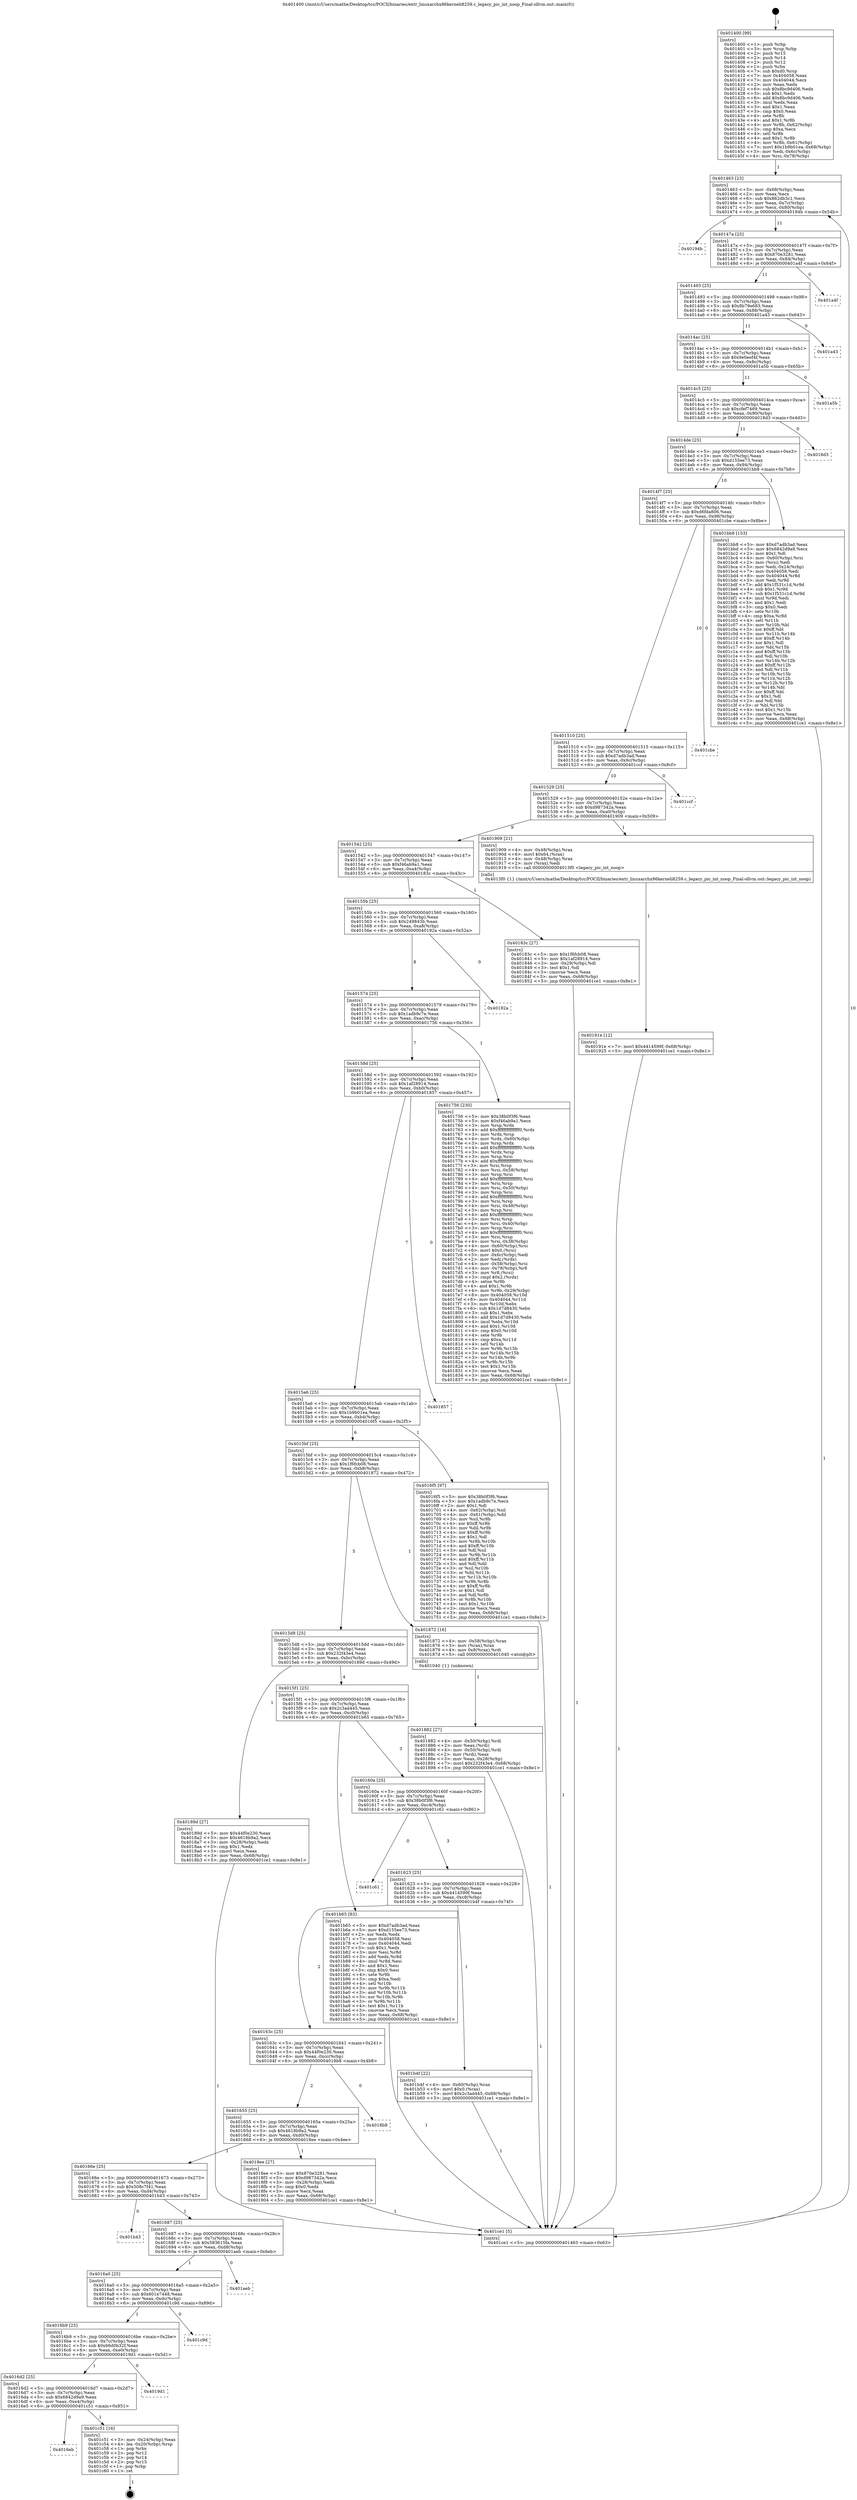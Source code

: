 digraph "0x401400" {
  label = "0x401400 (/mnt/c/Users/mathe/Desktop/tcc/POCII/binaries/extr_linuxarchx86kerneli8259.c_legacy_pic_int_noop_Final-ollvm.out::main(0))"
  labelloc = "t"
  node[shape=record]

  Entry [label="",width=0.3,height=0.3,shape=circle,fillcolor=black,style=filled]
  "0x401463" [label="{
     0x401463 [23]\l
     | [instrs]\l
     &nbsp;&nbsp;0x401463 \<+3\>: mov -0x68(%rbp),%eax\l
     &nbsp;&nbsp;0x401466 \<+2\>: mov %eax,%ecx\l
     &nbsp;&nbsp;0x401468 \<+6\>: sub $0x862db3c1,%ecx\l
     &nbsp;&nbsp;0x40146e \<+3\>: mov %eax,-0x7c(%rbp)\l
     &nbsp;&nbsp;0x401471 \<+3\>: mov %ecx,-0x80(%rbp)\l
     &nbsp;&nbsp;0x401474 \<+6\>: je 000000000040194b \<main+0x54b\>\l
  }"]
  "0x40194b" [label="{
     0x40194b\l
  }", style=dashed]
  "0x40147a" [label="{
     0x40147a [25]\l
     | [instrs]\l
     &nbsp;&nbsp;0x40147a \<+5\>: jmp 000000000040147f \<main+0x7f\>\l
     &nbsp;&nbsp;0x40147f \<+3\>: mov -0x7c(%rbp),%eax\l
     &nbsp;&nbsp;0x401482 \<+5\>: sub $0x870e3281,%eax\l
     &nbsp;&nbsp;0x401487 \<+6\>: mov %eax,-0x84(%rbp)\l
     &nbsp;&nbsp;0x40148d \<+6\>: je 0000000000401a4f \<main+0x64f\>\l
  }"]
  Exit [label="",width=0.3,height=0.3,shape=circle,fillcolor=black,style=filled,peripheries=2]
  "0x401a4f" [label="{
     0x401a4f\l
  }", style=dashed]
  "0x401493" [label="{
     0x401493 [25]\l
     | [instrs]\l
     &nbsp;&nbsp;0x401493 \<+5\>: jmp 0000000000401498 \<main+0x98\>\l
     &nbsp;&nbsp;0x401498 \<+3\>: mov -0x7c(%rbp),%eax\l
     &nbsp;&nbsp;0x40149b \<+5\>: sub $0x8b79e683,%eax\l
     &nbsp;&nbsp;0x4014a0 \<+6\>: mov %eax,-0x88(%rbp)\l
     &nbsp;&nbsp;0x4014a6 \<+6\>: je 0000000000401a43 \<main+0x643\>\l
  }"]
  "0x4016eb" [label="{
     0x4016eb\l
  }", style=dashed]
  "0x401a43" [label="{
     0x401a43\l
  }", style=dashed]
  "0x4014ac" [label="{
     0x4014ac [25]\l
     | [instrs]\l
     &nbsp;&nbsp;0x4014ac \<+5\>: jmp 00000000004014b1 \<main+0xb1\>\l
     &nbsp;&nbsp;0x4014b1 \<+3\>: mov -0x7c(%rbp),%eax\l
     &nbsp;&nbsp;0x4014b4 \<+5\>: sub $0x9e0eef4f,%eax\l
     &nbsp;&nbsp;0x4014b9 \<+6\>: mov %eax,-0x8c(%rbp)\l
     &nbsp;&nbsp;0x4014bf \<+6\>: je 0000000000401a5b \<main+0x65b\>\l
  }"]
  "0x401c51" [label="{
     0x401c51 [16]\l
     | [instrs]\l
     &nbsp;&nbsp;0x401c51 \<+3\>: mov -0x24(%rbp),%eax\l
     &nbsp;&nbsp;0x401c54 \<+4\>: lea -0x20(%rbp),%rsp\l
     &nbsp;&nbsp;0x401c58 \<+1\>: pop %rbx\l
     &nbsp;&nbsp;0x401c59 \<+2\>: pop %r12\l
     &nbsp;&nbsp;0x401c5b \<+2\>: pop %r14\l
     &nbsp;&nbsp;0x401c5d \<+2\>: pop %r15\l
     &nbsp;&nbsp;0x401c5f \<+1\>: pop %rbp\l
     &nbsp;&nbsp;0x401c60 \<+1\>: ret\l
  }"]
  "0x401a5b" [label="{
     0x401a5b\l
  }", style=dashed]
  "0x4014c5" [label="{
     0x4014c5 [25]\l
     | [instrs]\l
     &nbsp;&nbsp;0x4014c5 \<+5\>: jmp 00000000004014ca \<main+0xca\>\l
     &nbsp;&nbsp;0x4014ca \<+3\>: mov -0x7c(%rbp),%eax\l
     &nbsp;&nbsp;0x4014cd \<+5\>: sub $0xcfef7469,%eax\l
     &nbsp;&nbsp;0x4014d2 \<+6\>: mov %eax,-0x90(%rbp)\l
     &nbsp;&nbsp;0x4014d8 \<+6\>: je 00000000004018d3 \<main+0x4d3\>\l
  }"]
  "0x4016d2" [label="{
     0x4016d2 [25]\l
     | [instrs]\l
     &nbsp;&nbsp;0x4016d2 \<+5\>: jmp 00000000004016d7 \<main+0x2d7\>\l
     &nbsp;&nbsp;0x4016d7 \<+3\>: mov -0x7c(%rbp),%eax\l
     &nbsp;&nbsp;0x4016da \<+5\>: sub $0x6842d9a9,%eax\l
     &nbsp;&nbsp;0x4016df \<+6\>: mov %eax,-0xe4(%rbp)\l
     &nbsp;&nbsp;0x4016e5 \<+6\>: je 0000000000401c51 \<main+0x851\>\l
  }"]
  "0x4018d3" [label="{
     0x4018d3\l
  }", style=dashed]
  "0x4014de" [label="{
     0x4014de [25]\l
     | [instrs]\l
     &nbsp;&nbsp;0x4014de \<+5\>: jmp 00000000004014e3 \<main+0xe3\>\l
     &nbsp;&nbsp;0x4014e3 \<+3\>: mov -0x7c(%rbp),%eax\l
     &nbsp;&nbsp;0x4014e6 \<+5\>: sub $0xd155ee73,%eax\l
     &nbsp;&nbsp;0x4014eb \<+6\>: mov %eax,-0x94(%rbp)\l
     &nbsp;&nbsp;0x4014f1 \<+6\>: je 0000000000401bb8 \<main+0x7b8\>\l
  }"]
  "0x4019d1" [label="{
     0x4019d1\l
  }", style=dashed]
  "0x401bb8" [label="{
     0x401bb8 [153]\l
     | [instrs]\l
     &nbsp;&nbsp;0x401bb8 \<+5\>: mov $0xd7adb3ad,%eax\l
     &nbsp;&nbsp;0x401bbd \<+5\>: mov $0x6842d9a9,%ecx\l
     &nbsp;&nbsp;0x401bc2 \<+2\>: mov $0x1,%dl\l
     &nbsp;&nbsp;0x401bc4 \<+4\>: mov -0x60(%rbp),%rsi\l
     &nbsp;&nbsp;0x401bc8 \<+2\>: mov (%rsi),%edi\l
     &nbsp;&nbsp;0x401bca \<+3\>: mov %edi,-0x24(%rbp)\l
     &nbsp;&nbsp;0x401bcd \<+7\>: mov 0x404058,%edi\l
     &nbsp;&nbsp;0x401bd4 \<+8\>: mov 0x404044,%r8d\l
     &nbsp;&nbsp;0x401bdc \<+3\>: mov %edi,%r9d\l
     &nbsp;&nbsp;0x401bdf \<+7\>: add $0x1f531c1d,%r9d\l
     &nbsp;&nbsp;0x401be6 \<+4\>: sub $0x1,%r9d\l
     &nbsp;&nbsp;0x401bea \<+7\>: sub $0x1f531c1d,%r9d\l
     &nbsp;&nbsp;0x401bf1 \<+4\>: imul %r9d,%edi\l
     &nbsp;&nbsp;0x401bf5 \<+3\>: and $0x1,%edi\l
     &nbsp;&nbsp;0x401bf8 \<+3\>: cmp $0x0,%edi\l
     &nbsp;&nbsp;0x401bfb \<+4\>: sete %r10b\l
     &nbsp;&nbsp;0x401bff \<+4\>: cmp $0xa,%r8d\l
     &nbsp;&nbsp;0x401c03 \<+4\>: setl %r11b\l
     &nbsp;&nbsp;0x401c07 \<+3\>: mov %r10b,%bl\l
     &nbsp;&nbsp;0x401c0a \<+3\>: xor $0xff,%bl\l
     &nbsp;&nbsp;0x401c0d \<+3\>: mov %r11b,%r14b\l
     &nbsp;&nbsp;0x401c10 \<+4\>: xor $0xff,%r14b\l
     &nbsp;&nbsp;0x401c14 \<+3\>: xor $0x1,%dl\l
     &nbsp;&nbsp;0x401c17 \<+3\>: mov %bl,%r15b\l
     &nbsp;&nbsp;0x401c1a \<+4\>: and $0xff,%r15b\l
     &nbsp;&nbsp;0x401c1e \<+3\>: and %dl,%r10b\l
     &nbsp;&nbsp;0x401c21 \<+3\>: mov %r14b,%r12b\l
     &nbsp;&nbsp;0x401c24 \<+4\>: and $0xff,%r12b\l
     &nbsp;&nbsp;0x401c28 \<+3\>: and %dl,%r11b\l
     &nbsp;&nbsp;0x401c2b \<+3\>: or %r10b,%r15b\l
     &nbsp;&nbsp;0x401c2e \<+3\>: or %r11b,%r12b\l
     &nbsp;&nbsp;0x401c31 \<+3\>: xor %r12b,%r15b\l
     &nbsp;&nbsp;0x401c34 \<+3\>: or %r14b,%bl\l
     &nbsp;&nbsp;0x401c37 \<+3\>: xor $0xff,%bl\l
     &nbsp;&nbsp;0x401c3a \<+3\>: or $0x1,%dl\l
     &nbsp;&nbsp;0x401c3d \<+2\>: and %dl,%bl\l
     &nbsp;&nbsp;0x401c3f \<+3\>: or %bl,%r15b\l
     &nbsp;&nbsp;0x401c42 \<+4\>: test $0x1,%r15b\l
     &nbsp;&nbsp;0x401c46 \<+3\>: cmovne %ecx,%eax\l
     &nbsp;&nbsp;0x401c49 \<+3\>: mov %eax,-0x68(%rbp)\l
     &nbsp;&nbsp;0x401c4c \<+5\>: jmp 0000000000401ce1 \<main+0x8e1\>\l
  }"]
  "0x4014f7" [label="{
     0x4014f7 [25]\l
     | [instrs]\l
     &nbsp;&nbsp;0x4014f7 \<+5\>: jmp 00000000004014fc \<main+0xfc\>\l
     &nbsp;&nbsp;0x4014fc \<+3\>: mov -0x7c(%rbp),%eax\l
     &nbsp;&nbsp;0x4014ff \<+5\>: sub $0xd6fda806,%eax\l
     &nbsp;&nbsp;0x401504 \<+6\>: mov %eax,-0x98(%rbp)\l
     &nbsp;&nbsp;0x40150a \<+6\>: je 0000000000401cbe \<main+0x8be\>\l
  }"]
  "0x4016b9" [label="{
     0x4016b9 [25]\l
     | [instrs]\l
     &nbsp;&nbsp;0x4016b9 \<+5\>: jmp 00000000004016be \<main+0x2be\>\l
     &nbsp;&nbsp;0x4016be \<+3\>: mov -0x7c(%rbp),%eax\l
     &nbsp;&nbsp;0x4016c1 \<+5\>: sub $0x66d0b32f,%eax\l
     &nbsp;&nbsp;0x4016c6 \<+6\>: mov %eax,-0xe0(%rbp)\l
     &nbsp;&nbsp;0x4016cc \<+6\>: je 00000000004019d1 \<main+0x5d1\>\l
  }"]
  "0x401cbe" [label="{
     0x401cbe\l
  }", style=dashed]
  "0x401510" [label="{
     0x401510 [25]\l
     | [instrs]\l
     &nbsp;&nbsp;0x401510 \<+5\>: jmp 0000000000401515 \<main+0x115\>\l
     &nbsp;&nbsp;0x401515 \<+3\>: mov -0x7c(%rbp),%eax\l
     &nbsp;&nbsp;0x401518 \<+5\>: sub $0xd7adb3ad,%eax\l
     &nbsp;&nbsp;0x40151d \<+6\>: mov %eax,-0x9c(%rbp)\l
     &nbsp;&nbsp;0x401523 \<+6\>: je 0000000000401ccf \<main+0x8cf\>\l
  }"]
  "0x401c9d" [label="{
     0x401c9d\l
  }", style=dashed]
  "0x401ccf" [label="{
     0x401ccf\l
  }", style=dashed]
  "0x401529" [label="{
     0x401529 [25]\l
     | [instrs]\l
     &nbsp;&nbsp;0x401529 \<+5\>: jmp 000000000040152e \<main+0x12e\>\l
     &nbsp;&nbsp;0x40152e \<+3\>: mov -0x7c(%rbp),%eax\l
     &nbsp;&nbsp;0x401531 \<+5\>: sub $0xd987342a,%eax\l
     &nbsp;&nbsp;0x401536 \<+6\>: mov %eax,-0xa0(%rbp)\l
     &nbsp;&nbsp;0x40153c \<+6\>: je 0000000000401909 \<main+0x509\>\l
  }"]
  "0x4016a0" [label="{
     0x4016a0 [25]\l
     | [instrs]\l
     &nbsp;&nbsp;0x4016a0 \<+5\>: jmp 00000000004016a5 \<main+0x2a5\>\l
     &nbsp;&nbsp;0x4016a5 \<+3\>: mov -0x7c(%rbp),%eax\l
     &nbsp;&nbsp;0x4016a8 \<+5\>: sub $0x601e7448,%eax\l
     &nbsp;&nbsp;0x4016ad \<+6\>: mov %eax,-0xdc(%rbp)\l
     &nbsp;&nbsp;0x4016b3 \<+6\>: je 0000000000401c9d \<main+0x89d\>\l
  }"]
  "0x401909" [label="{
     0x401909 [21]\l
     | [instrs]\l
     &nbsp;&nbsp;0x401909 \<+4\>: mov -0x48(%rbp),%rax\l
     &nbsp;&nbsp;0x40190d \<+6\>: movl $0x64,(%rax)\l
     &nbsp;&nbsp;0x401913 \<+4\>: mov -0x48(%rbp),%rax\l
     &nbsp;&nbsp;0x401917 \<+2\>: mov (%rax),%edi\l
     &nbsp;&nbsp;0x401919 \<+5\>: call 00000000004013f0 \<legacy_pic_int_noop\>\l
     | [calls]\l
     &nbsp;&nbsp;0x4013f0 \{1\} (/mnt/c/Users/mathe/Desktop/tcc/POCII/binaries/extr_linuxarchx86kerneli8259.c_legacy_pic_int_noop_Final-ollvm.out::legacy_pic_int_noop)\l
  }"]
  "0x401542" [label="{
     0x401542 [25]\l
     | [instrs]\l
     &nbsp;&nbsp;0x401542 \<+5\>: jmp 0000000000401547 \<main+0x147\>\l
     &nbsp;&nbsp;0x401547 \<+3\>: mov -0x7c(%rbp),%eax\l
     &nbsp;&nbsp;0x40154a \<+5\>: sub $0xf46ab9a1,%eax\l
     &nbsp;&nbsp;0x40154f \<+6\>: mov %eax,-0xa4(%rbp)\l
     &nbsp;&nbsp;0x401555 \<+6\>: je 000000000040183c \<main+0x43c\>\l
  }"]
  "0x401aeb" [label="{
     0x401aeb\l
  }", style=dashed]
  "0x40183c" [label="{
     0x40183c [27]\l
     | [instrs]\l
     &nbsp;&nbsp;0x40183c \<+5\>: mov $0x1f6fcb08,%eax\l
     &nbsp;&nbsp;0x401841 \<+5\>: mov $0x1af28914,%ecx\l
     &nbsp;&nbsp;0x401846 \<+3\>: mov -0x29(%rbp),%dl\l
     &nbsp;&nbsp;0x401849 \<+3\>: test $0x1,%dl\l
     &nbsp;&nbsp;0x40184c \<+3\>: cmovne %ecx,%eax\l
     &nbsp;&nbsp;0x40184f \<+3\>: mov %eax,-0x68(%rbp)\l
     &nbsp;&nbsp;0x401852 \<+5\>: jmp 0000000000401ce1 \<main+0x8e1\>\l
  }"]
  "0x40155b" [label="{
     0x40155b [25]\l
     | [instrs]\l
     &nbsp;&nbsp;0x40155b \<+5\>: jmp 0000000000401560 \<main+0x160\>\l
     &nbsp;&nbsp;0x401560 \<+3\>: mov -0x7c(%rbp),%eax\l
     &nbsp;&nbsp;0x401563 \<+5\>: sub $0x249843b,%eax\l
     &nbsp;&nbsp;0x401568 \<+6\>: mov %eax,-0xa8(%rbp)\l
     &nbsp;&nbsp;0x40156e \<+6\>: je 000000000040192a \<main+0x52a\>\l
  }"]
  "0x401687" [label="{
     0x401687 [25]\l
     | [instrs]\l
     &nbsp;&nbsp;0x401687 \<+5\>: jmp 000000000040168c \<main+0x28c\>\l
     &nbsp;&nbsp;0x40168c \<+3\>: mov -0x7c(%rbp),%eax\l
     &nbsp;&nbsp;0x40168f \<+5\>: sub $0x583615fa,%eax\l
     &nbsp;&nbsp;0x401694 \<+6\>: mov %eax,-0xd8(%rbp)\l
     &nbsp;&nbsp;0x40169a \<+6\>: je 0000000000401aeb \<main+0x6eb\>\l
  }"]
  "0x40192a" [label="{
     0x40192a\l
  }", style=dashed]
  "0x401574" [label="{
     0x401574 [25]\l
     | [instrs]\l
     &nbsp;&nbsp;0x401574 \<+5\>: jmp 0000000000401579 \<main+0x179\>\l
     &nbsp;&nbsp;0x401579 \<+3\>: mov -0x7c(%rbp),%eax\l
     &nbsp;&nbsp;0x40157c \<+5\>: sub $0x1adb9c7e,%eax\l
     &nbsp;&nbsp;0x401581 \<+6\>: mov %eax,-0xac(%rbp)\l
     &nbsp;&nbsp;0x401587 \<+6\>: je 0000000000401756 \<main+0x356\>\l
  }"]
  "0x401b43" [label="{
     0x401b43\l
  }", style=dashed]
  "0x401756" [label="{
     0x401756 [230]\l
     | [instrs]\l
     &nbsp;&nbsp;0x401756 \<+5\>: mov $0x38b0f3f6,%eax\l
     &nbsp;&nbsp;0x40175b \<+5\>: mov $0xf46ab9a1,%ecx\l
     &nbsp;&nbsp;0x401760 \<+3\>: mov %rsp,%rdx\l
     &nbsp;&nbsp;0x401763 \<+4\>: add $0xfffffffffffffff0,%rdx\l
     &nbsp;&nbsp;0x401767 \<+3\>: mov %rdx,%rsp\l
     &nbsp;&nbsp;0x40176a \<+4\>: mov %rdx,-0x60(%rbp)\l
     &nbsp;&nbsp;0x40176e \<+3\>: mov %rsp,%rdx\l
     &nbsp;&nbsp;0x401771 \<+4\>: add $0xfffffffffffffff0,%rdx\l
     &nbsp;&nbsp;0x401775 \<+3\>: mov %rdx,%rsp\l
     &nbsp;&nbsp;0x401778 \<+3\>: mov %rsp,%rsi\l
     &nbsp;&nbsp;0x40177b \<+4\>: add $0xfffffffffffffff0,%rsi\l
     &nbsp;&nbsp;0x40177f \<+3\>: mov %rsi,%rsp\l
     &nbsp;&nbsp;0x401782 \<+4\>: mov %rsi,-0x58(%rbp)\l
     &nbsp;&nbsp;0x401786 \<+3\>: mov %rsp,%rsi\l
     &nbsp;&nbsp;0x401789 \<+4\>: add $0xfffffffffffffff0,%rsi\l
     &nbsp;&nbsp;0x40178d \<+3\>: mov %rsi,%rsp\l
     &nbsp;&nbsp;0x401790 \<+4\>: mov %rsi,-0x50(%rbp)\l
     &nbsp;&nbsp;0x401794 \<+3\>: mov %rsp,%rsi\l
     &nbsp;&nbsp;0x401797 \<+4\>: add $0xfffffffffffffff0,%rsi\l
     &nbsp;&nbsp;0x40179b \<+3\>: mov %rsi,%rsp\l
     &nbsp;&nbsp;0x40179e \<+4\>: mov %rsi,-0x48(%rbp)\l
     &nbsp;&nbsp;0x4017a2 \<+3\>: mov %rsp,%rsi\l
     &nbsp;&nbsp;0x4017a5 \<+4\>: add $0xfffffffffffffff0,%rsi\l
     &nbsp;&nbsp;0x4017a9 \<+3\>: mov %rsi,%rsp\l
     &nbsp;&nbsp;0x4017ac \<+4\>: mov %rsi,-0x40(%rbp)\l
     &nbsp;&nbsp;0x4017b0 \<+3\>: mov %rsp,%rsi\l
     &nbsp;&nbsp;0x4017b3 \<+4\>: add $0xfffffffffffffff0,%rsi\l
     &nbsp;&nbsp;0x4017b7 \<+3\>: mov %rsi,%rsp\l
     &nbsp;&nbsp;0x4017ba \<+4\>: mov %rsi,-0x38(%rbp)\l
     &nbsp;&nbsp;0x4017be \<+4\>: mov -0x60(%rbp),%rsi\l
     &nbsp;&nbsp;0x4017c2 \<+6\>: movl $0x0,(%rsi)\l
     &nbsp;&nbsp;0x4017c8 \<+3\>: mov -0x6c(%rbp),%edi\l
     &nbsp;&nbsp;0x4017cb \<+2\>: mov %edi,(%rdx)\l
     &nbsp;&nbsp;0x4017cd \<+4\>: mov -0x58(%rbp),%rsi\l
     &nbsp;&nbsp;0x4017d1 \<+4\>: mov -0x78(%rbp),%r8\l
     &nbsp;&nbsp;0x4017d5 \<+3\>: mov %r8,(%rsi)\l
     &nbsp;&nbsp;0x4017d8 \<+3\>: cmpl $0x2,(%rdx)\l
     &nbsp;&nbsp;0x4017db \<+4\>: setne %r9b\l
     &nbsp;&nbsp;0x4017df \<+4\>: and $0x1,%r9b\l
     &nbsp;&nbsp;0x4017e3 \<+4\>: mov %r9b,-0x29(%rbp)\l
     &nbsp;&nbsp;0x4017e7 \<+8\>: mov 0x404058,%r10d\l
     &nbsp;&nbsp;0x4017ef \<+8\>: mov 0x404044,%r11d\l
     &nbsp;&nbsp;0x4017f7 \<+3\>: mov %r10d,%ebx\l
     &nbsp;&nbsp;0x4017fa \<+6\>: sub $0x1d7d8430,%ebx\l
     &nbsp;&nbsp;0x401800 \<+3\>: sub $0x1,%ebx\l
     &nbsp;&nbsp;0x401803 \<+6\>: add $0x1d7d8430,%ebx\l
     &nbsp;&nbsp;0x401809 \<+4\>: imul %ebx,%r10d\l
     &nbsp;&nbsp;0x40180d \<+4\>: and $0x1,%r10d\l
     &nbsp;&nbsp;0x401811 \<+4\>: cmp $0x0,%r10d\l
     &nbsp;&nbsp;0x401815 \<+4\>: sete %r9b\l
     &nbsp;&nbsp;0x401819 \<+4\>: cmp $0xa,%r11d\l
     &nbsp;&nbsp;0x40181d \<+4\>: setl %r14b\l
     &nbsp;&nbsp;0x401821 \<+3\>: mov %r9b,%r15b\l
     &nbsp;&nbsp;0x401824 \<+3\>: and %r14b,%r15b\l
     &nbsp;&nbsp;0x401827 \<+3\>: xor %r14b,%r9b\l
     &nbsp;&nbsp;0x40182a \<+3\>: or %r9b,%r15b\l
     &nbsp;&nbsp;0x40182d \<+4\>: test $0x1,%r15b\l
     &nbsp;&nbsp;0x401831 \<+3\>: cmovne %ecx,%eax\l
     &nbsp;&nbsp;0x401834 \<+3\>: mov %eax,-0x68(%rbp)\l
     &nbsp;&nbsp;0x401837 \<+5\>: jmp 0000000000401ce1 \<main+0x8e1\>\l
  }"]
  "0x40158d" [label="{
     0x40158d [25]\l
     | [instrs]\l
     &nbsp;&nbsp;0x40158d \<+5\>: jmp 0000000000401592 \<main+0x192\>\l
     &nbsp;&nbsp;0x401592 \<+3\>: mov -0x7c(%rbp),%eax\l
     &nbsp;&nbsp;0x401595 \<+5\>: sub $0x1af28914,%eax\l
     &nbsp;&nbsp;0x40159a \<+6\>: mov %eax,-0xb0(%rbp)\l
     &nbsp;&nbsp;0x4015a0 \<+6\>: je 0000000000401857 \<main+0x457\>\l
  }"]
  "0x40191e" [label="{
     0x40191e [12]\l
     | [instrs]\l
     &nbsp;&nbsp;0x40191e \<+7\>: movl $0x4414599f,-0x68(%rbp)\l
     &nbsp;&nbsp;0x401925 \<+5\>: jmp 0000000000401ce1 \<main+0x8e1\>\l
  }"]
  "0x401857" [label="{
     0x401857\l
  }", style=dashed]
  "0x4015a6" [label="{
     0x4015a6 [25]\l
     | [instrs]\l
     &nbsp;&nbsp;0x4015a6 \<+5\>: jmp 00000000004015ab \<main+0x1ab\>\l
     &nbsp;&nbsp;0x4015ab \<+3\>: mov -0x7c(%rbp),%eax\l
     &nbsp;&nbsp;0x4015ae \<+5\>: sub $0x1b9b01ea,%eax\l
     &nbsp;&nbsp;0x4015b3 \<+6\>: mov %eax,-0xb4(%rbp)\l
     &nbsp;&nbsp;0x4015b9 \<+6\>: je 00000000004016f5 \<main+0x2f5\>\l
  }"]
  "0x40166e" [label="{
     0x40166e [25]\l
     | [instrs]\l
     &nbsp;&nbsp;0x40166e \<+5\>: jmp 0000000000401673 \<main+0x273\>\l
     &nbsp;&nbsp;0x401673 \<+3\>: mov -0x7c(%rbp),%eax\l
     &nbsp;&nbsp;0x401676 \<+5\>: sub $0x508c7f41,%eax\l
     &nbsp;&nbsp;0x40167b \<+6\>: mov %eax,-0xd4(%rbp)\l
     &nbsp;&nbsp;0x401681 \<+6\>: je 0000000000401b43 \<main+0x743\>\l
  }"]
  "0x4016f5" [label="{
     0x4016f5 [97]\l
     | [instrs]\l
     &nbsp;&nbsp;0x4016f5 \<+5\>: mov $0x38b0f3f6,%eax\l
     &nbsp;&nbsp;0x4016fa \<+5\>: mov $0x1adb9c7e,%ecx\l
     &nbsp;&nbsp;0x4016ff \<+2\>: mov $0x1,%dl\l
     &nbsp;&nbsp;0x401701 \<+4\>: mov -0x62(%rbp),%sil\l
     &nbsp;&nbsp;0x401705 \<+4\>: mov -0x61(%rbp),%dil\l
     &nbsp;&nbsp;0x401709 \<+3\>: mov %sil,%r8b\l
     &nbsp;&nbsp;0x40170c \<+4\>: xor $0xff,%r8b\l
     &nbsp;&nbsp;0x401710 \<+3\>: mov %dil,%r9b\l
     &nbsp;&nbsp;0x401713 \<+4\>: xor $0xff,%r9b\l
     &nbsp;&nbsp;0x401717 \<+3\>: xor $0x1,%dl\l
     &nbsp;&nbsp;0x40171a \<+3\>: mov %r8b,%r10b\l
     &nbsp;&nbsp;0x40171d \<+4\>: and $0xff,%r10b\l
     &nbsp;&nbsp;0x401721 \<+3\>: and %dl,%sil\l
     &nbsp;&nbsp;0x401724 \<+3\>: mov %r9b,%r11b\l
     &nbsp;&nbsp;0x401727 \<+4\>: and $0xff,%r11b\l
     &nbsp;&nbsp;0x40172b \<+3\>: and %dl,%dil\l
     &nbsp;&nbsp;0x40172e \<+3\>: or %sil,%r10b\l
     &nbsp;&nbsp;0x401731 \<+3\>: or %dil,%r11b\l
     &nbsp;&nbsp;0x401734 \<+3\>: xor %r11b,%r10b\l
     &nbsp;&nbsp;0x401737 \<+3\>: or %r9b,%r8b\l
     &nbsp;&nbsp;0x40173a \<+4\>: xor $0xff,%r8b\l
     &nbsp;&nbsp;0x40173e \<+3\>: or $0x1,%dl\l
     &nbsp;&nbsp;0x401741 \<+3\>: and %dl,%r8b\l
     &nbsp;&nbsp;0x401744 \<+3\>: or %r8b,%r10b\l
     &nbsp;&nbsp;0x401747 \<+4\>: test $0x1,%r10b\l
     &nbsp;&nbsp;0x40174b \<+3\>: cmovne %ecx,%eax\l
     &nbsp;&nbsp;0x40174e \<+3\>: mov %eax,-0x68(%rbp)\l
     &nbsp;&nbsp;0x401751 \<+5\>: jmp 0000000000401ce1 \<main+0x8e1\>\l
  }"]
  "0x4015bf" [label="{
     0x4015bf [25]\l
     | [instrs]\l
     &nbsp;&nbsp;0x4015bf \<+5\>: jmp 00000000004015c4 \<main+0x1c4\>\l
     &nbsp;&nbsp;0x4015c4 \<+3\>: mov -0x7c(%rbp),%eax\l
     &nbsp;&nbsp;0x4015c7 \<+5\>: sub $0x1f6fcb08,%eax\l
     &nbsp;&nbsp;0x4015cc \<+6\>: mov %eax,-0xb8(%rbp)\l
     &nbsp;&nbsp;0x4015d2 \<+6\>: je 0000000000401872 \<main+0x472\>\l
  }"]
  "0x401ce1" [label="{
     0x401ce1 [5]\l
     | [instrs]\l
     &nbsp;&nbsp;0x401ce1 \<+5\>: jmp 0000000000401463 \<main+0x63\>\l
  }"]
  "0x401400" [label="{
     0x401400 [99]\l
     | [instrs]\l
     &nbsp;&nbsp;0x401400 \<+1\>: push %rbp\l
     &nbsp;&nbsp;0x401401 \<+3\>: mov %rsp,%rbp\l
     &nbsp;&nbsp;0x401404 \<+2\>: push %r15\l
     &nbsp;&nbsp;0x401406 \<+2\>: push %r14\l
     &nbsp;&nbsp;0x401408 \<+2\>: push %r12\l
     &nbsp;&nbsp;0x40140a \<+1\>: push %rbx\l
     &nbsp;&nbsp;0x40140b \<+7\>: sub $0xd0,%rsp\l
     &nbsp;&nbsp;0x401412 \<+7\>: mov 0x404058,%eax\l
     &nbsp;&nbsp;0x401419 \<+7\>: mov 0x404044,%ecx\l
     &nbsp;&nbsp;0x401420 \<+2\>: mov %eax,%edx\l
     &nbsp;&nbsp;0x401422 \<+6\>: sub $0x8bc9d406,%edx\l
     &nbsp;&nbsp;0x401428 \<+3\>: sub $0x1,%edx\l
     &nbsp;&nbsp;0x40142b \<+6\>: add $0x8bc9d406,%edx\l
     &nbsp;&nbsp;0x401431 \<+3\>: imul %edx,%eax\l
     &nbsp;&nbsp;0x401434 \<+3\>: and $0x1,%eax\l
     &nbsp;&nbsp;0x401437 \<+3\>: cmp $0x0,%eax\l
     &nbsp;&nbsp;0x40143a \<+4\>: sete %r8b\l
     &nbsp;&nbsp;0x40143e \<+4\>: and $0x1,%r8b\l
     &nbsp;&nbsp;0x401442 \<+4\>: mov %r8b,-0x62(%rbp)\l
     &nbsp;&nbsp;0x401446 \<+3\>: cmp $0xa,%ecx\l
     &nbsp;&nbsp;0x401449 \<+4\>: setl %r8b\l
     &nbsp;&nbsp;0x40144d \<+4\>: and $0x1,%r8b\l
     &nbsp;&nbsp;0x401451 \<+4\>: mov %r8b,-0x61(%rbp)\l
     &nbsp;&nbsp;0x401455 \<+7\>: movl $0x1b9b01ea,-0x68(%rbp)\l
     &nbsp;&nbsp;0x40145c \<+3\>: mov %edi,-0x6c(%rbp)\l
     &nbsp;&nbsp;0x40145f \<+4\>: mov %rsi,-0x78(%rbp)\l
  }"]
  "0x4018ee" [label="{
     0x4018ee [27]\l
     | [instrs]\l
     &nbsp;&nbsp;0x4018ee \<+5\>: mov $0x870e3281,%eax\l
     &nbsp;&nbsp;0x4018f3 \<+5\>: mov $0xd987342a,%ecx\l
     &nbsp;&nbsp;0x4018f8 \<+3\>: mov -0x28(%rbp),%edx\l
     &nbsp;&nbsp;0x4018fb \<+3\>: cmp $0x0,%edx\l
     &nbsp;&nbsp;0x4018fe \<+3\>: cmove %ecx,%eax\l
     &nbsp;&nbsp;0x401901 \<+3\>: mov %eax,-0x68(%rbp)\l
     &nbsp;&nbsp;0x401904 \<+5\>: jmp 0000000000401ce1 \<main+0x8e1\>\l
  }"]
  "0x401872" [label="{
     0x401872 [16]\l
     | [instrs]\l
     &nbsp;&nbsp;0x401872 \<+4\>: mov -0x58(%rbp),%rax\l
     &nbsp;&nbsp;0x401876 \<+3\>: mov (%rax),%rax\l
     &nbsp;&nbsp;0x401879 \<+4\>: mov 0x8(%rax),%rdi\l
     &nbsp;&nbsp;0x40187d \<+5\>: call 0000000000401040 \<atoi@plt\>\l
     | [calls]\l
     &nbsp;&nbsp;0x401040 \{1\} (unknown)\l
  }"]
  "0x4015d8" [label="{
     0x4015d8 [25]\l
     | [instrs]\l
     &nbsp;&nbsp;0x4015d8 \<+5\>: jmp 00000000004015dd \<main+0x1dd\>\l
     &nbsp;&nbsp;0x4015dd \<+3\>: mov -0x7c(%rbp),%eax\l
     &nbsp;&nbsp;0x4015e0 \<+5\>: sub $0x232f43e4,%eax\l
     &nbsp;&nbsp;0x4015e5 \<+6\>: mov %eax,-0xbc(%rbp)\l
     &nbsp;&nbsp;0x4015eb \<+6\>: je 000000000040189d \<main+0x49d\>\l
  }"]
  "0x401882" [label="{
     0x401882 [27]\l
     | [instrs]\l
     &nbsp;&nbsp;0x401882 \<+4\>: mov -0x50(%rbp),%rdi\l
     &nbsp;&nbsp;0x401886 \<+2\>: mov %eax,(%rdi)\l
     &nbsp;&nbsp;0x401888 \<+4\>: mov -0x50(%rbp),%rdi\l
     &nbsp;&nbsp;0x40188c \<+2\>: mov (%rdi),%eax\l
     &nbsp;&nbsp;0x40188e \<+3\>: mov %eax,-0x28(%rbp)\l
     &nbsp;&nbsp;0x401891 \<+7\>: movl $0x232f43e4,-0x68(%rbp)\l
     &nbsp;&nbsp;0x401898 \<+5\>: jmp 0000000000401ce1 \<main+0x8e1\>\l
  }"]
  "0x401655" [label="{
     0x401655 [25]\l
     | [instrs]\l
     &nbsp;&nbsp;0x401655 \<+5\>: jmp 000000000040165a \<main+0x25a\>\l
     &nbsp;&nbsp;0x40165a \<+3\>: mov -0x7c(%rbp),%eax\l
     &nbsp;&nbsp;0x40165d \<+5\>: sub $0x4618b9a2,%eax\l
     &nbsp;&nbsp;0x401662 \<+6\>: mov %eax,-0xd0(%rbp)\l
     &nbsp;&nbsp;0x401668 \<+6\>: je 00000000004018ee \<main+0x4ee\>\l
  }"]
  "0x40189d" [label="{
     0x40189d [27]\l
     | [instrs]\l
     &nbsp;&nbsp;0x40189d \<+5\>: mov $0x44f0e230,%eax\l
     &nbsp;&nbsp;0x4018a2 \<+5\>: mov $0x4618b9a2,%ecx\l
     &nbsp;&nbsp;0x4018a7 \<+3\>: mov -0x28(%rbp),%edx\l
     &nbsp;&nbsp;0x4018aa \<+3\>: cmp $0x1,%edx\l
     &nbsp;&nbsp;0x4018ad \<+3\>: cmovl %ecx,%eax\l
     &nbsp;&nbsp;0x4018b0 \<+3\>: mov %eax,-0x68(%rbp)\l
     &nbsp;&nbsp;0x4018b3 \<+5\>: jmp 0000000000401ce1 \<main+0x8e1\>\l
  }"]
  "0x4015f1" [label="{
     0x4015f1 [25]\l
     | [instrs]\l
     &nbsp;&nbsp;0x4015f1 \<+5\>: jmp 00000000004015f6 \<main+0x1f6\>\l
     &nbsp;&nbsp;0x4015f6 \<+3\>: mov -0x7c(%rbp),%eax\l
     &nbsp;&nbsp;0x4015f9 \<+5\>: sub $0x2c3ad445,%eax\l
     &nbsp;&nbsp;0x4015fe \<+6\>: mov %eax,-0xc0(%rbp)\l
     &nbsp;&nbsp;0x401604 \<+6\>: je 0000000000401b65 \<main+0x765\>\l
  }"]
  "0x4018b8" [label="{
     0x4018b8\l
  }", style=dashed]
  "0x401b65" [label="{
     0x401b65 [83]\l
     | [instrs]\l
     &nbsp;&nbsp;0x401b65 \<+5\>: mov $0xd7adb3ad,%eax\l
     &nbsp;&nbsp;0x401b6a \<+5\>: mov $0xd155ee73,%ecx\l
     &nbsp;&nbsp;0x401b6f \<+2\>: xor %edx,%edx\l
     &nbsp;&nbsp;0x401b71 \<+7\>: mov 0x404058,%esi\l
     &nbsp;&nbsp;0x401b78 \<+7\>: mov 0x404044,%edi\l
     &nbsp;&nbsp;0x401b7f \<+3\>: sub $0x1,%edx\l
     &nbsp;&nbsp;0x401b82 \<+3\>: mov %esi,%r8d\l
     &nbsp;&nbsp;0x401b85 \<+3\>: add %edx,%r8d\l
     &nbsp;&nbsp;0x401b88 \<+4\>: imul %r8d,%esi\l
     &nbsp;&nbsp;0x401b8c \<+3\>: and $0x1,%esi\l
     &nbsp;&nbsp;0x401b8f \<+3\>: cmp $0x0,%esi\l
     &nbsp;&nbsp;0x401b92 \<+4\>: sete %r9b\l
     &nbsp;&nbsp;0x401b96 \<+3\>: cmp $0xa,%edi\l
     &nbsp;&nbsp;0x401b99 \<+4\>: setl %r10b\l
     &nbsp;&nbsp;0x401b9d \<+3\>: mov %r9b,%r11b\l
     &nbsp;&nbsp;0x401ba0 \<+3\>: and %r10b,%r11b\l
     &nbsp;&nbsp;0x401ba3 \<+3\>: xor %r10b,%r9b\l
     &nbsp;&nbsp;0x401ba6 \<+3\>: or %r9b,%r11b\l
     &nbsp;&nbsp;0x401ba9 \<+4\>: test $0x1,%r11b\l
     &nbsp;&nbsp;0x401bad \<+3\>: cmovne %ecx,%eax\l
     &nbsp;&nbsp;0x401bb0 \<+3\>: mov %eax,-0x68(%rbp)\l
     &nbsp;&nbsp;0x401bb3 \<+5\>: jmp 0000000000401ce1 \<main+0x8e1\>\l
  }"]
  "0x40160a" [label="{
     0x40160a [25]\l
     | [instrs]\l
     &nbsp;&nbsp;0x40160a \<+5\>: jmp 000000000040160f \<main+0x20f\>\l
     &nbsp;&nbsp;0x40160f \<+3\>: mov -0x7c(%rbp),%eax\l
     &nbsp;&nbsp;0x401612 \<+5\>: sub $0x38b0f3f6,%eax\l
     &nbsp;&nbsp;0x401617 \<+6\>: mov %eax,-0xc4(%rbp)\l
     &nbsp;&nbsp;0x40161d \<+6\>: je 0000000000401c61 \<main+0x861\>\l
  }"]
  "0x40163c" [label="{
     0x40163c [25]\l
     | [instrs]\l
     &nbsp;&nbsp;0x40163c \<+5\>: jmp 0000000000401641 \<main+0x241\>\l
     &nbsp;&nbsp;0x401641 \<+3\>: mov -0x7c(%rbp),%eax\l
     &nbsp;&nbsp;0x401644 \<+5\>: sub $0x44f0e230,%eax\l
     &nbsp;&nbsp;0x401649 \<+6\>: mov %eax,-0xcc(%rbp)\l
     &nbsp;&nbsp;0x40164f \<+6\>: je 00000000004018b8 \<main+0x4b8\>\l
  }"]
  "0x401c61" [label="{
     0x401c61\l
  }", style=dashed]
  "0x401623" [label="{
     0x401623 [25]\l
     | [instrs]\l
     &nbsp;&nbsp;0x401623 \<+5\>: jmp 0000000000401628 \<main+0x228\>\l
     &nbsp;&nbsp;0x401628 \<+3\>: mov -0x7c(%rbp),%eax\l
     &nbsp;&nbsp;0x40162b \<+5\>: sub $0x4414599f,%eax\l
     &nbsp;&nbsp;0x401630 \<+6\>: mov %eax,-0xc8(%rbp)\l
     &nbsp;&nbsp;0x401636 \<+6\>: je 0000000000401b4f \<main+0x74f\>\l
  }"]
  "0x401b4f" [label="{
     0x401b4f [22]\l
     | [instrs]\l
     &nbsp;&nbsp;0x401b4f \<+4\>: mov -0x60(%rbp),%rax\l
     &nbsp;&nbsp;0x401b53 \<+6\>: movl $0x0,(%rax)\l
     &nbsp;&nbsp;0x401b59 \<+7\>: movl $0x2c3ad445,-0x68(%rbp)\l
     &nbsp;&nbsp;0x401b60 \<+5\>: jmp 0000000000401ce1 \<main+0x8e1\>\l
  }"]
  Entry -> "0x401400" [label=" 1"]
  "0x401463" -> "0x40194b" [label=" 0"]
  "0x401463" -> "0x40147a" [label=" 11"]
  "0x401c51" -> Exit [label=" 1"]
  "0x40147a" -> "0x401a4f" [label=" 0"]
  "0x40147a" -> "0x401493" [label=" 11"]
  "0x4016d2" -> "0x4016eb" [label=" 0"]
  "0x401493" -> "0x401a43" [label=" 0"]
  "0x401493" -> "0x4014ac" [label=" 11"]
  "0x4016d2" -> "0x401c51" [label=" 1"]
  "0x4014ac" -> "0x401a5b" [label=" 0"]
  "0x4014ac" -> "0x4014c5" [label=" 11"]
  "0x4016b9" -> "0x4016d2" [label=" 1"]
  "0x4014c5" -> "0x4018d3" [label=" 0"]
  "0x4014c5" -> "0x4014de" [label=" 11"]
  "0x4016b9" -> "0x4019d1" [label=" 0"]
  "0x4014de" -> "0x401bb8" [label=" 1"]
  "0x4014de" -> "0x4014f7" [label=" 10"]
  "0x4016a0" -> "0x4016b9" [label=" 1"]
  "0x4014f7" -> "0x401cbe" [label=" 0"]
  "0x4014f7" -> "0x401510" [label=" 10"]
  "0x4016a0" -> "0x401c9d" [label=" 0"]
  "0x401510" -> "0x401ccf" [label=" 0"]
  "0x401510" -> "0x401529" [label=" 10"]
  "0x401687" -> "0x4016a0" [label=" 1"]
  "0x401529" -> "0x401909" [label=" 1"]
  "0x401529" -> "0x401542" [label=" 9"]
  "0x401687" -> "0x401aeb" [label=" 0"]
  "0x401542" -> "0x40183c" [label=" 1"]
  "0x401542" -> "0x40155b" [label=" 8"]
  "0x40166e" -> "0x401687" [label=" 1"]
  "0x40155b" -> "0x40192a" [label=" 0"]
  "0x40155b" -> "0x401574" [label=" 8"]
  "0x40166e" -> "0x401b43" [label=" 0"]
  "0x401574" -> "0x401756" [label=" 1"]
  "0x401574" -> "0x40158d" [label=" 7"]
  "0x401bb8" -> "0x401ce1" [label=" 1"]
  "0x40158d" -> "0x401857" [label=" 0"]
  "0x40158d" -> "0x4015a6" [label=" 7"]
  "0x401b65" -> "0x401ce1" [label=" 1"]
  "0x4015a6" -> "0x4016f5" [label=" 1"]
  "0x4015a6" -> "0x4015bf" [label=" 6"]
  "0x4016f5" -> "0x401ce1" [label=" 1"]
  "0x401400" -> "0x401463" [label=" 1"]
  "0x401ce1" -> "0x401463" [label=" 10"]
  "0x401756" -> "0x401ce1" [label=" 1"]
  "0x40183c" -> "0x401ce1" [label=" 1"]
  "0x401b4f" -> "0x401ce1" [label=" 1"]
  "0x4015bf" -> "0x401872" [label=" 1"]
  "0x4015bf" -> "0x4015d8" [label=" 5"]
  "0x401872" -> "0x401882" [label=" 1"]
  "0x401882" -> "0x401ce1" [label=" 1"]
  "0x40191e" -> "0x401ce1" [label=" 1"]
  "0x4015d8" -> "0x40189d" [label=" 1"]
  "0x4015d8" -> "0x4015f1" [label=" 4"]
  "0x40189d" -> "0x401ce1" [label=" 1"]
  "0x4018ee" -> "0x401ce1" [label=" 1"]
  "0x4015f1" -> "0x401b65" [label=" 1"]
  "0x4015f1" -> "0x40160a" [label=" 3"]
  "0x401655" -> "0x40166e" [label=" 1"]
  "0x40160a" -> "0x401c61" [label=" 0"]
  "0x40160a" -> "0x401623" [label=" 3"]
  "0x401909" -> "0x40191e" [label=" 1"]
  "0x401623" -> "0x401b4f" [label=" 1"]
  "0x401623" -> "0x40163c" [label=" 2"]
  "0x401655" -> "0x4018ee" [label=" 1"]
  "0x40163c" -> "0x4018b8" [label=" 0"]
  "0x40163c" -> "0x401655" [label=" 2"]
}

